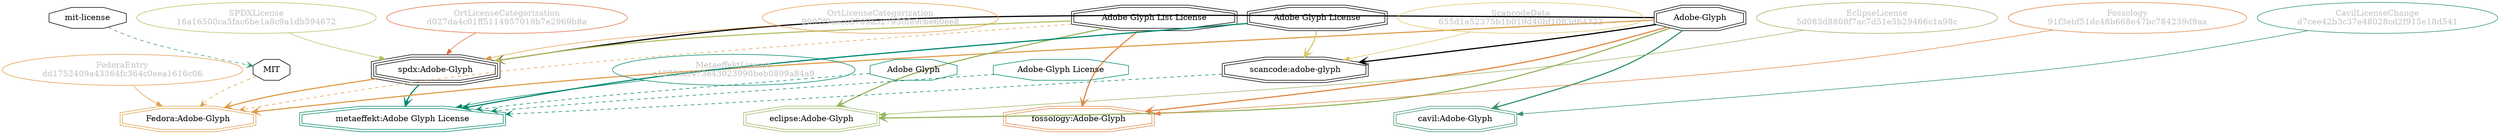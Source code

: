 strict digraph {
    node [shape=box];
    graph [splines=curved];
    248 [label="SPDXLicense\n16a16500ca5fac6be1a8c9a1db594672"
        ,fontcolor=gray
        ,color="#b8bf62"
        ,fillcolor="beige;1"
        ,shape=ellipse];
    249 [label="spdx:Adobe-Glyph"
        ,shape=tripleoctagon];
    250 [label="Adobe-Glyph"
        ,shape=doubleoctagon];
    251 [label="Adobe Glyph List License"
        ,shape=doubleoctagon];
    2816 [label=MIT,shape=octagon];
    5867 [label="FedoraEntry\ndd1752409a43364fc364c0eea1616c06"
         ,fontcolor=gray
         ,color="#e09d4b"
         ,fillcolor="beige;1"
         ,shape=ellipse];
    5868 [label="Fedora:Adobe-Glyph"
         ,color="#e09d4b"
         ,shape=doubleoctagon];
    11309 [label="ScancodeData\n655d1a52375b1b019d40bf1083d64322"
          ,fontcolor=gray
          ,color="#dac767"
          ,fillcolor="beige;1"
          ,shape=ellipse];
    11310 [label="scancode:adobe-glyph"
          ,shape=doubleoctagon];
    11311 [label="Adobe Glyph License"
          ,shape=doubleoctagon];
    27454 [label="Fossology\n91f3ebf51dc48b668e47bc784239d9aa"
          ,fontcolor=gray
          ,color="#e18745"
          ,fillcolor="beige;1"
          ,shape=ellipse];
    27455 [label="fossology:Adobe-Glyph"
          ,color="#e18745"
          ,shape=doubleoctagon];
    28327 [label="mit-license"
          ,shape=octagon];
    28495 [label="OrtLicenseCategorization\nd027da4c01ff5114957019b7e2969b8a"
          ,fontcolor=gray
          ,color="#e06f45"
          ,fillcolor="beige;1"
          ,shape=ellipse];
    35354 [label="OrtLicenseCategorization\n9997f9eece8709a527950fe9c6e60ee8"
          ,fontcolor=gray
          ,color="#e09d4b"
          ,fillcolor="beige;1"
          ,shape=ellipse];
    36310 [label="CavilLicenseChange\nd7cee42b3c37e48028cd2f915e18d541"
          ,fontcolor=gray
          ,color="#379469"
          ,fillcolor="beige;1"
          ,shape=ellipse];
    36311 [label="cavil:Adobe-Glyph"
          ,color="#379469"
          ,shape=doubleoctagon];
    38931 [label="MetaeffektLicense\na12728cf473e43023990beb0899a84a9"
          ,fontcolor=gray
          ,color="#00876c"
          ,fillcolor="beige;1"
          ,shape=ellipse];
    38932 [label="metaeffekt:Adobe Glyph License"
          ,color="#00876c"
          ,shape=doubleoctagon];
    38933 [label="Adobe Glyph"
          ,color="#00876c"
          ,shape=octagon];
    38934 [label="Adobe-Glyph License"
          ,color="#00876c"
          ,shape=octagon];
    54225 [label="EclipseLicense\n5d083d8808f7ac7d51e5b29466c1a98c"
          ,fontcolor=gray
          ,color="#98b561"
          ,fillcolor="beige;1"
          ,shape=ellipse];
    54226 [label="eclipse:Adobe-Glyph"
          ,color="#98b561"
          ,shape=doubleoctagon];
    248 -> 249 [weight=0.5
               ,color="#b8bf62"];
    249 -> 5868 [style=bold
                ,arrowhead=vee
                ,weight=0.7
                ,color="#e09d4b"];
    249 -> 38932 [style=bold
                 ,arrowhead=vee
                 ,weight=0.7
                 ,color="#00876c"];
    250 -> 249 [style=bold
               ,arrowhead=vee
               ,weight=0.7];
    250 -> 5868 [style=bold
                ,arrowhead=vee
                ,weight=0.7
                ,color="#e09d4b"];
    250 -> 11310 [style=bold
                 ,arrowhead=vee
                 ,weight=0.7];
    250 -> 27455 [style=bold
                 ,arrowhead=vee
                 ,weight=0.7
                 ,color="#e18745"];
    250 -> 36311 [style=bold
                 ,arrowhead=vee
                 ,weight=0.7
                 ,color="#379469"];
    250 -> 36311 [style=bold
                 ,arrowhead=vee
                 ,weight=0.7
                 ,color="#379469"];
    250 -> 54226 [style=bold
                 ,arrowhead=vee
                 ,weight=0.7
                 ,color="#98b561"];
    251 -> 249 [style=bold
               ,arrowhead=vee
               ,weight=0.7
               ,color="#b8bf62"];
    251 -> 5868 [style=dashed
                ,arrowhead=vee
                ,weight=0.5
                ,color="#e09d4b"];
    251 -> 27455 [style=bold
                 ,arrowhead=vee
                 ,weight=0.7
                 ,color="#e18745"];
    251 -> 54226 [style=bold
                 ,arrowhead=vee
                 ,weight=0.7
                 ,color="#98b561"];
    2816 -> 5868 [style=dashed
                 ,arrowhead=vee
                 ,weight=0.5
                 ,color="#e09d4b"];
    5867 -> 5868 [weight=0.5
                 ,color="#e09d4b"];
    11309 -> 11310 [weight=0.5
                   ,color="#dac767"];
    11310 -> 38932 [style=dashed
                   ,arrowhead=vee
                   ,weight=0.5
                   ,color="#00876c"];
    11311 -> 11310 [style=bold
                   ,arrowhead=vee
                   ,weight=0.7
                   ,color="#dac767"];
    11311 -> 38932 [style=bold
                   ,arrowhead=vee
                   ,weight=0.7
                   ,color="#00876c"];
    11311 -> 38932 [style=bold
                   ,arrowhead=vee
                   ,weight=0.7
                   ,color="#00876c"];
    27454 -> 27455 [weight=0.5
                   ,color="#e18745"];
    28327 -> 2816 [style=dashed
                  ,arrowhead=vee
                  ,weight=0.5
                  ,color="#379469"];
    28495 -> 249 [weight=0.5
                 ,color="#e06f45"];
    35354 -> 249 [weight=0.5
                 ,color="#e09d4b"];
    36310 -> 36311 [weight=0.5
                   ,color="#379469"];
    38931 -> 38932 [weight=0.5
                   ,color="#00876c"];
    38933 -> 38932 [style=dashed
                   ,arrowhead=vee
                   ,weight=0.5
                   ,color="#00876c"];
    38934 -> 38932 [style=dashed
                   ,arrowhead=vee
                   ,weight=0.5
                   ,color="#00876c"];
    54225 -> 54226 [weight=0.5
                   ,color="#98b561"];
}
